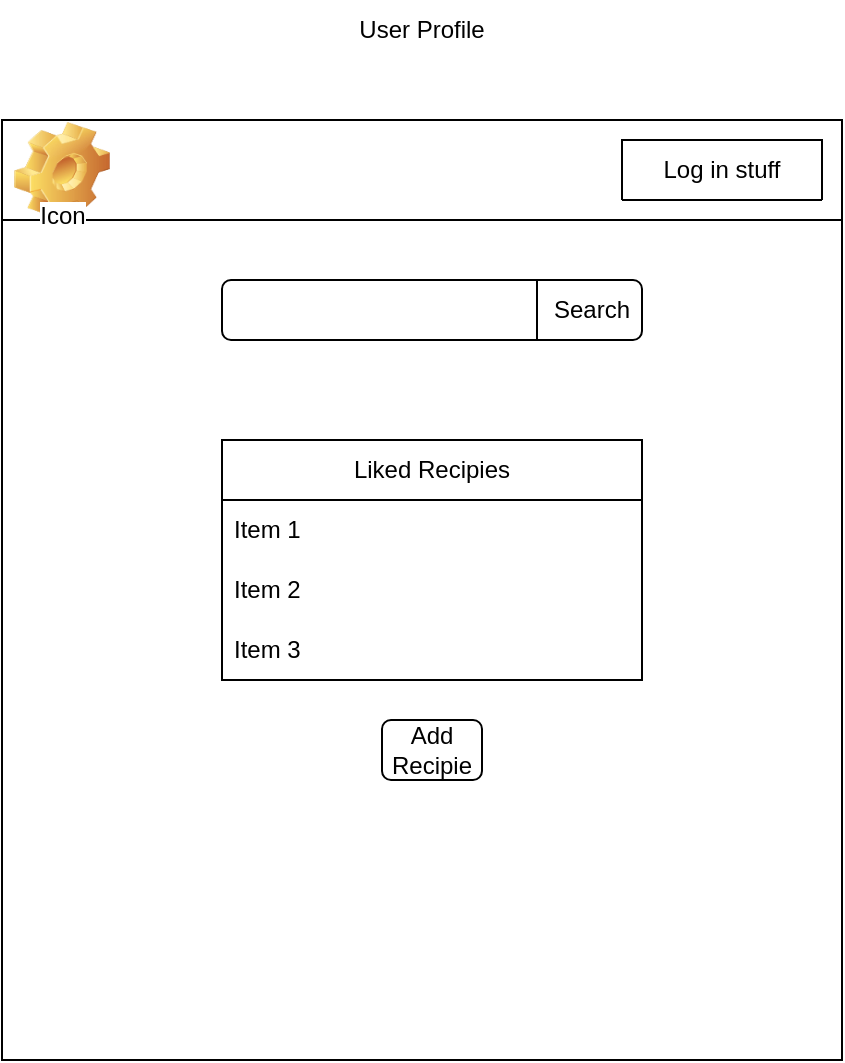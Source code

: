 <mxfile>
    <diagram id="M-L59E-GI4694zQ9ffNq" name="Page-1">
        <mxGraphModel dx="688" dy="598" grid="1" gridSize="10" guides="1" tooltips="1" connect="1" arrows="1" fold="1" page="1" pageScale="1" pageWidth="850" pageHeight="1100" math="0" shadow="0">
            <root>
                <mxCell id="0"/>
                <mxCell id="1" parent="0"/>
                <mxCell id="3" value="" style="rounded=0;whiteSpace=wrap;html=1;rotation=-90;" vertex="1" parent="1">
                    <mxGeometry x="155" y="155" width="470" height="420" as="geometry"/>
                </mxCell>
                <mxCell id="AtQhm9CQNnOVssbJMfPh-22" value="" style="rounded=0;whiteSpace=wrap;html=1;" vertex="1" parent="1">
                    <mxGeometry x="180" y="130" width="420" height="50" as="geometry"/>
                </mxCell>
                <mxCell id="4" value="" style="rounded=1;whiteSpace=wrap;html=1;" vertex="1" parent="1">
                    <mxGeometry x="290" y="210" width="210" height="30" as="geometry"/>
                </mxCell>
                <mxCell id="5" value="" style="endArrow=none;html=1;entryX=0.75;entryY=0;entryDx=0;entryDy=0;exitX=0.75;exitY=1;exitDx=0;exitDy=0;" edge="1" parent="1" source="4" target="4">
                    <mxGeometry width="50" height="50" relative="1" as="geometry">
                        <mxPoint x="340" y="340" as="sourcePoint"/>
                        <mxPoint x="390" y="290" as="targetPoint"/>
                    </mxGeometry>
                </mxCell>
                <mxCell id="6" value="Search" style="text;html=1;align=center;verticalAlign=middle;whiteSpace=wrap;rounded=0;" vertex="1" parent="1">
                    <mxGeometry x="440" y="210" width="70" height="30" as="geometry"/>
                </mxCell>
                <mxCell id="9" value="Liked Recipies" style="swimlane;fontStyle=0;childLayout=stackLayout;horizontal=1;startSize=30;horizontalStack=0;resizeParent=1;resizeParentMax=0;resizeLast=0;collapsible=1;marginBottom=0;whiteSpace=wrap;html=1;" vertex="1" parent="1">
                    <mxGeometry x="290" y="290" width="210" height="120" as="geometry"/>
                </mxCell>
                <mxCell id="10" value="Item 1" style="text;strokeColor=none;fillColor=none;align=left;verticalAlign=middle;spacingLeft=4;spacingRight=4;overflow=hidden;points=[[0,0.5],[1,0.5]];portConstraint=eastwest;rotatable=0;whiteSpace=wrap;html=1;" vertex="1" parent="9">
                    <mxGeometry y="30" width="210" height="30" as="geometry"/>
                </mxCell>
                <mxCell id="11" value="Item 2" style="text;strokeColor=none;fillColor=none;align=left;verticalAlign=middle;spacingLeft=4;spacingRight=4;overflow=hidden;points=[[0,0.5],[1,0.5]];portConstraint=eastwest;rotatable=0;whiteSpace=wrap;html=1;" vertex="1" parent="9">
                    <mxGeometry y="60" width="210" height="30" as="geometry"/>
                </mxCell>
                <mxCell id="12" value="Item 3" style="text;strokeColor=none;fillColor=none;align=left;verticalAlign=middle;spacingLeft=4;spacingRight=4;overflow=hidden;points=[[0,0.5],[1,0.5]];portConstraint=eastwest;rotatable=0;whiteSpace=wrap;html=1;" vertex="1" parent="9">
                    <mxGeometry y="90" width="210" height="30" as="geometry"/>
                </mxCell>
                <mxCell id="14" value="" style="rounded=1;whiteSpace=wrap;html=1;" vertex="1" parent="1">
                    <mxGeometry x="370" y="430" width="50" height="30" as="geometry"/>
                </mxCell>
                <mxCell id="16" value="Add Recipie" style="text;html=1;align=center;verticalAlign=middle;whiteSpace=wrap;rounded=0;" vertex="1" parent="1">
                    <mxGeometry x="365" y="430" width="60" height="30" as="geometry"/>
                </mxCell>
                <mxCell id="19" value="Log in stuff" style="swimlane;fontStyle=0;childLayout=stackLayout;horizontal=1;startSize=30;horizontalStack=0;resizeParent=1;resizeParentMax=0;resizeLast=0;collapsible=1;marginBottom=0;whiteSpace=wrap;html=1;" vertex="1" collapsed="1" parent="1">
                    <mxGeometry x="490" y="140" width="100" height="30" as="geometry">
                        <mxRectangle x="500" y="130" width="130" height="120" as="alternateBounds"/>
                    </mxGeometry>
                </mxCell>
                <mxCell id="20" value="Log in" style="text;strokeColor=none;fillColor=none;align=left;verticalAlign=middle;spacingLeft=4;spacingRight=4;overflow=hidden;points=[[0,0.5],[1,0.5]];portConstraint=eastwest;rotatable=0;whiteSpace=wrap;html=1;" vertex="1" parent="19">
                    <mxGeometry y="30" width="130" height="30" as="geometry"/>
                </mxCell>
                <mxCell id="21" value="Log out" style="text;strokeColor=none;fillColor=none;align=left;verticalAlign=middle;spacingLeft=4;spacingRight=4;overflow=hidden;points=[[0,0.5],[1,0.5]];portConstraint=eastwest;rotatable=0;whiteSpace=wrap;html=1;" vertex="1" parent="19">
                    <mxGeometry y="60" width="130" height="30" as="geometry"/>
                </mxCell>
                <mxCell id="22" value="User name" style="text;strokeColor=none;fillColor=none;align=left;verticalAlign=middle;spacingLeft=4;spacingRight=4;overflow=hidden;points=[[0,0.5],[1,0.5]];portConstraint=eastwest;rotatable=0;whiteSpace=wrap;html=1;" vertex="1" parent="19">
                    <mxGeometry y="90" width="130" height="30" as="geometry"/>
                </mxCell>
                <mxCell id="lOH2LuaTSzc0WGJ6L8It-23" value="User Profile" style="text;html=1;align=center;verticalAlign=middle;whiteSpace=wrap;rounded=0;" vertex="1" parent="1">
                    <mxGeometry x="180" y="70" width="420" height="30" as="geometry"/>
                </mxCell>
                <mxCell id="sMnjjsq5BktW9kWy5cTe-22" value="Icon" style="icon;html=1;image=img/clipart/Gear_128x128.png;arcSize=0;" vertex="1" parent="1">
                    <mxGeometry x="200" y="150" width="20" height="10" as="geometry"/>
                </mxCell>
            </root>
        </mxGraphModel>
    </diagram>
    <diagram id="_M6uuXyHeBxnlFEKOqyL" name="Page-2">
        <mxGraphModel dx="655" dy="570" grid="1" gridSize="10" guides="1" tooltips="1" connect="1" arrows="1" fold="1" page="1" pageScale="1" pageWidth="850" pageHeight="1100" math="0" shadow="0">
            <root>
                <mxCell id="0"/>
                <mxCell id="1" parent="0"/>
                <mxCell id="SRypDuVwslyoCsqsW41t-1" value="" style="rounded=0;whiteSpace=wrap;html=1;" vertex="1" parent="1">
                    <mxGeometry x="200" y="120" width="360" height="440" as="geometry"/>
                </mxCell>
                <mxCell id="iyRh9R3h4dWmZBYf4WS2-1" value="Home Page" style="text;html=1;align=center;verticalAlign=middle;whiteSpace=wrap;rounded=0;" vertex="1" parent="1">
                    <mxGeometry x="200" y="40" width="360" height="30" as="geometry"/>
                </mxCell>
                <mxCell id="LCtsZHhHhtrtnIFDJCy3-1" value="" style="whiteSpace=wrap;html=1;aspect=fixed;" vertex="1" parent="1">
                    <mxGeometry x="290" y="210" width="190" height="190" as="geometry"/>
                </mxCell>
                <mxCell id="LCtsZHhHhtrtnIFDJCy3-2" value="" style="shape=flexArrow;endArrow=classic;html=1;width=14;endSize=2.67;" edge="1" parent="1">
                    <mxGeometry width="50" height="50" relative="1" as="geometry">
                        <mxPoint x="260" y="310" as="sourcePoint"/>
                        <mxPoint x="230" y="310" as="targetPoint"/>
                        <Array as="points">
                            <mxPoint x="240" y="310"/>
                        </Array>
                    </mxGeometry>
                </mxCell>
                <mxCell id="LCtsZHhHhtrtnIFDJCy3-8" value="skip" style="edgeLabel;html=1;align=center;verticalAlign=middle;resizable=0;points=[];" vertex="1" connectable="0" parent="LCtsZHhHhtrtnIFDJCy3-2">
                    <mxGeometry x="-0.076" y="-1" relative="1" as="geometry">
                        <mxPoint as="offset"/>
                    </mxGeometry>
                </mxCell>
                <mxCell id="LCtsZHhHhtrtnIFDJCy3-4" value="" style="shape=flexArrow;endArrow=classic;html=1;width=17.857;endSize=5.579;" edge="1" parent="1">
                    <mxGeometry width="50" height="50" relative="1" as="geometry">
                        <mxPoint x="500" y="310" as="sourcePoint"/>
                        <mxPoint x="530" y="310.1" as="targetPoint"/>
                    </mxGeometry>
                </mxCell>
                <mxCell id="LCtsZHhHhtrtnIFDJCy3-9" value="like" style="edgeLabel;html=1;align=center;verticalAlign=middle;resizable=0;points=[];" vertex="1" connectable="0" parent="LCtsZHhHhtrtnIFDJCy3-4">
                    <mxGeometry x="0.124" y="1" relative="1" as="geometry">
                        <mxPoint as="offset"/>
                    </mxGeometry>
                </mxCell>
                <mxCell id="LCtsZHhHhtrtnIFDJCy3-5" value="" style="shape=image;html=1;verticalLabelPosition=bottom;verticalAlign=top;imageAspect=1;aspect=fixed;image=img/clipart/Gear_128x128.png" vertex="1" parent="1">
                    <mxGeometry x="339.5" y="220" width="91" height="106.75" as="geometry"/>
                </mxCell>
                <mxCell id="LCtsZHhHhtrtnIFDJCy3-7" value="Recipie name" style="text;html=1;align=center;verticalAlign=middle;whiteSpace=wrap;rounded=0;" vertex="1" parent="1">
                    <mxGeometry x="355" y="340" width="60" height="30" as="geometry"/>
                </mxCell>
                <mxCell id="LCtsZHhHhtrtnIFDJCy3-10" value="" style="rounded=0;whiteSpace=wrap;html=1;" vertex="1" parent="1">
                    <mxGeometry x="200" y="120" width="360" height="40" as="geometry"/>
                </mxCell>
                <mxCell id="V0B5NWgLNqydhyVuOmM3-1" value="Log in stuff" style="swimlane;fontStyle=0;childLayout=stackLayout;horizontal=1;startSize=30;horizontalStack=0;resizeParent=1;resizeParentMax=0;resizeLast=0;collapsible=1;marginBottom=0;whiteSpace=wrap;html=1;" vertex="1" collapsed="1" parent="1">
                    <mxGeometry x="450" y="125" width="100" height="30" as="geometry">
                        <mxRectangle x="430" y="125" width="130" height="150" as="alternateBounds"/>
                    </mxGeometry>
                </mxCell>
                <mxCell id="V0B5NWgLNqydhyVuOmM3-2" value="Log in" style="text;strokeColor=none;fillColor=none;align=left;verticalAlign=middle;spacingLeft=4;spacingRight=4;overflow=hidden;points=[[0,0.5],[1,0.5]];portConstraint=eastwest;rotatable=0;whiteSpace=wrap;html=1;" vertex="1" parent="V0B5NWgLNqydhyVuOmM3-1">
                    <mxGeometry y="30" width="130" height="30" as="geometry"/>
                </mxCell>
                <mxCell id="V0B5NWgLNqydhyVuOmM3-3" value="Log out" style="text;strokeColor=none;fillColor=none;align=left;verticalAlign=middle;spacingLeft=4;spacingRight=4;overflow=hidden;points=[[0,0.5],[1,0.5]];portConstraint=eastwest;rotatable=0;whiteSpace=wrap;html=1;" vertex="1" parent="V0B5NWgLNqydhyVuOmM3-1">
                    <mxGeometry y="60" width="130" height="30" as="geometry"/>
                </mxCell>
                <mxCell id="V0B5NWgLNqydhyVuOmM3-4" value="User name" style="text;strokeColor=none;fillColor=none;align=left;verticalAlign=middle;spacingLeft=4;spacingRight=4;overflow=hidden;points=[[0,0.5],[1,0.5]];portConstraint=eastwest;rotatable=0;whiteSpace=wrap;html=1;" vertex="1" parent="V0B5NWgLNqydhyVuOmM3-1">
                    <mxGeometry y="90" width="130" height="30" as="geometry"/>
                </mxCell>
                <mxCell id="mz-Bb0qC9taHGF9qVF_t-2" value="Sign up" style="text;strokeColor=none;fillColor=none;align=left;verticalAlign=middle;spacingLeft=4;spacingRight=4;overflow=hidden;points=[[0,0.5],[1,0.5]];portConstraint=eastwest;rotatable=0;whiteSpace=wrap;html=1;" vertex="1" parent="V0B5NWgLNqydhyVuOmM3-1">
                    <mxGeometry y="120" width="130" height="30" as="geometry"/>
                </mxCell>
                <mxCell id="mz-Bb0qC9taHGF9qVF_t-1" value="Icon" style="icon;html=1;image=img/clipart/Gear_128x128.png;arcSize=0;" vertex="1" parent="1">
                    <mxGeometry x="210" y="140" width="10" height="10" as="geometry"/>
                </mxCell>
            </root>
        </mxGraphModel>
    </diagram>
    <diagram id="qiX_k7fWRzXqmGggUtIr" name="Page-3">
        <mxGraphModel dx="688" dy="598" grid="1" gridSize="10" guides="1" tooltips="1" connect="1" arrows="1" fold="1" page="1" pageScale="1" pageWidth="850" pageHeight="1100" math="0" shadow="0">
            <root>
                <mxCell id="0"/>
                <mxCell id="1" parent="0"/>
                <mxCell id="0a_6GytLXrHyWoTUpll7-1" value="" style="rounded=0;whiteSpace=wrap;html=1;" vertex="1" parent="1">
                    <mxGeometry x="200" y="120" width="360" height="440" as="geometry"/>
                </mxCell>
                <mxCell id="yJByH_AozXoyh6umeDMP-1" value="Registration Page" style="text;html=1;align=center;verticalAlign=middle;whiteSpace=wrap;rounded=0;" vertex="1" parent="1">
                    <mxGeometry x="200" y="50" width="360" height="30" as="geometry"/>
                </mxCell>
                <mxCell id="khxHfA3EF2mtHDd0-JNx-2" value="" style="rounded=0;whiteSpace=wrap;html=1;" vertex="1" parent="1">
                    <mxGeometry x="200" y="120" width="360" height="40" as="geometry"/>
                </mxCell>
                <mxCell id="khxHfA3EF2mtHDd0-JNx-4" value="" style="rounded=1;whiteSpace=wrap;html=1;" vertex="1" parent="1">
                    <mxGeometry x="230" y="190" width="300" height="170" as="geometry"/>
                </mxCell>
                <mxCell id="pdk2zjZ4TF8ZM92B7hRV-5" value="Icon" style="icon;html=1;image=img/clipart/Gear_128x128.png;arcSize=50;" vertex="1" parent="1">
                    <mxGeometry x="210" y="140" width="10" height="10" as="geometry"/>
                </mxCell>
                <mxCell id="pdk2zjZ4TF8ZM92B7hRV-9" style="edgeStyle=none;html=1;exitX=0.5;exitY=0;exitDx=0;exitDy=0;" edge="1" parent="1" source="pdk2zjZ4TF8ZM92B7hRV-8" target="khxHfA3EF2mtHDd0-JNx-4">
                    <mxGeometry relative="1" as="geometry"/>
                </mxCell>
                <mxCell id="pdk2zjZ4TF8ZM92B7hRV-8" value="Registration card" style="text;html=1;align=center;verticalAlign=middle;whiteSpace=wrap;rounded=0;" vertex="1" parent="1">
                    <mxGeometry x="350" y="430" width="60" height="30" as="geometry"/>
                </mxCell>
                <mxCell id="pdk2zjZ4TF8ZM92B7hRV-11" value="username" style="rounded=0;whiteSpace=wrap;html=1;" vertex="1" parent="1">
                    <mxGeometry x="245" y="210" width="270" height="20" as="geometry"/>
                </mxCell>
                <mxCell id="pdk2zjZ4TF8ZM92B7hRV-12" value="email" style="rounded=0;whiteSpace=wrap;html=1;" vertex="1" parent="1">
                    <mxGeometry x="245" y="240" width="270" height="20" as="geometry"/>
                </mxCell>
                <mxCell id="pdk2zjZ4TF8ZM92B7hRV-13" value="password" style="rounded=0;whiteSpace=wrap;html=1;" vertex="1" parent="1">
                    <mxGeometry x="245" y="270" width="270" height="20" as="geometry"/>
                </mxCell>
                <mxCell id="pdk2zjZ4TF8ZM92B7hRV-14" value="enter" style="rounded=1;whiteSpace=wrap;html=1;" vertex="1" parent="1">
                    <mxGeometry x="330" y="310" width="100" height="40" as="geometry"/>
                </mxCell>
                <mxCell id="pdk2zjZ4TF8ZM92B7hRV-1" value="Log in stuff" style="swimlane;fontStyle=0;childLayout=stackLayout;horizontal=1;startSize=30;horizontalStack=0;resizeParent=1;resizeParentMax=0;resizeLast=0;collapsible=1;marginBottom=0;whiteSpace=wrap;html=1;" vertex="1" collapsed="1" parent="1">
                    <mxGeometry x="430" y="125" width="100" height="30" as="geometry">
                        <mxRectangle x="430" y="125" width="130" height="150" as="alternateBounds"/>
                    </mxGeometry>
                </mxCell>
                <mxCell id="pdk2zjZ4TF8ZM92B7hRV-2" value="Log in" style="text;strokeColor=none;fillColor=none;align=left;verticalAlign=middle;spacingLeft=4;spacingRight=4;overflow=hidden;points=[[0,0.5],[1,0.5]];portConstraint=eastwest;rotatable=0;whiteSpace=wrap;html=1;" vertex="1" parent="pdk2zjZ4TF8ZM92B7hRV-1">
                    <mxGeometry y="30" width="130" height="30" as="geometry"/>
                </mxCell>
                <mxCell id="pdk2zjZ4TF8ZM92B7hRV-3" value="Log out" style="text;strokeColor=none;fillColor=none;align=left;verticalAlign=middle;spacingLeft=4;spacingRight=4;overflow=hidden;points=[[0,0.5],[1,0.5]];portConstraint=eastwest;rotatable=0;whiteSpace=wrap;html=1;" vertex="1" parent="pdk2zjZ4TF8ZM92B7hRV-1">
                    <mxGeometry y="60" width="130" height="30" as="geometry"/>
                </mxCell>
                <mxCell id="pdk2zjZ4TF8ZM92B7hRV-4" value="User name" style="text;strokeColor=none;fillColor=none;align=left;verticalAlign=middle;spacingLeft=4;spacingRight=4;overflow=hidden;points=[[0,0.5],[1,0.5]];portConstraint=eastwest;rotatable=0;whiteSpace=wrap;html=1;" vertex="1" parent="pdk2zjZ4TF8ZM92B7hRV-1">
                    <mxGeometry y="90" width="130" height="30" as="geometry"/>
                </mxCell>
                <mxCell id="QERZxwarP_Pu5w-lY0QA-1" value="Sign up" style="text;strokeColor=none;fillColor=none;align=left;verticalAlign=middle;spacingLeft=4;spacingRight=4;overflow=hidden;points=[[0,0.5],[1,0.5]];portConstraint=eastwest;rotatable=0;whiteSpace=wrap;html=1;" vertex="1" parent="pdk2zjZ4TF8ZM92B7hRV-1">
                    <mxGeometry y="120" width="130" height="30" as="geometry"/>
                </mxCell>
            </root>
        </mxGraphModel>
    </diagram>
</mxfile>